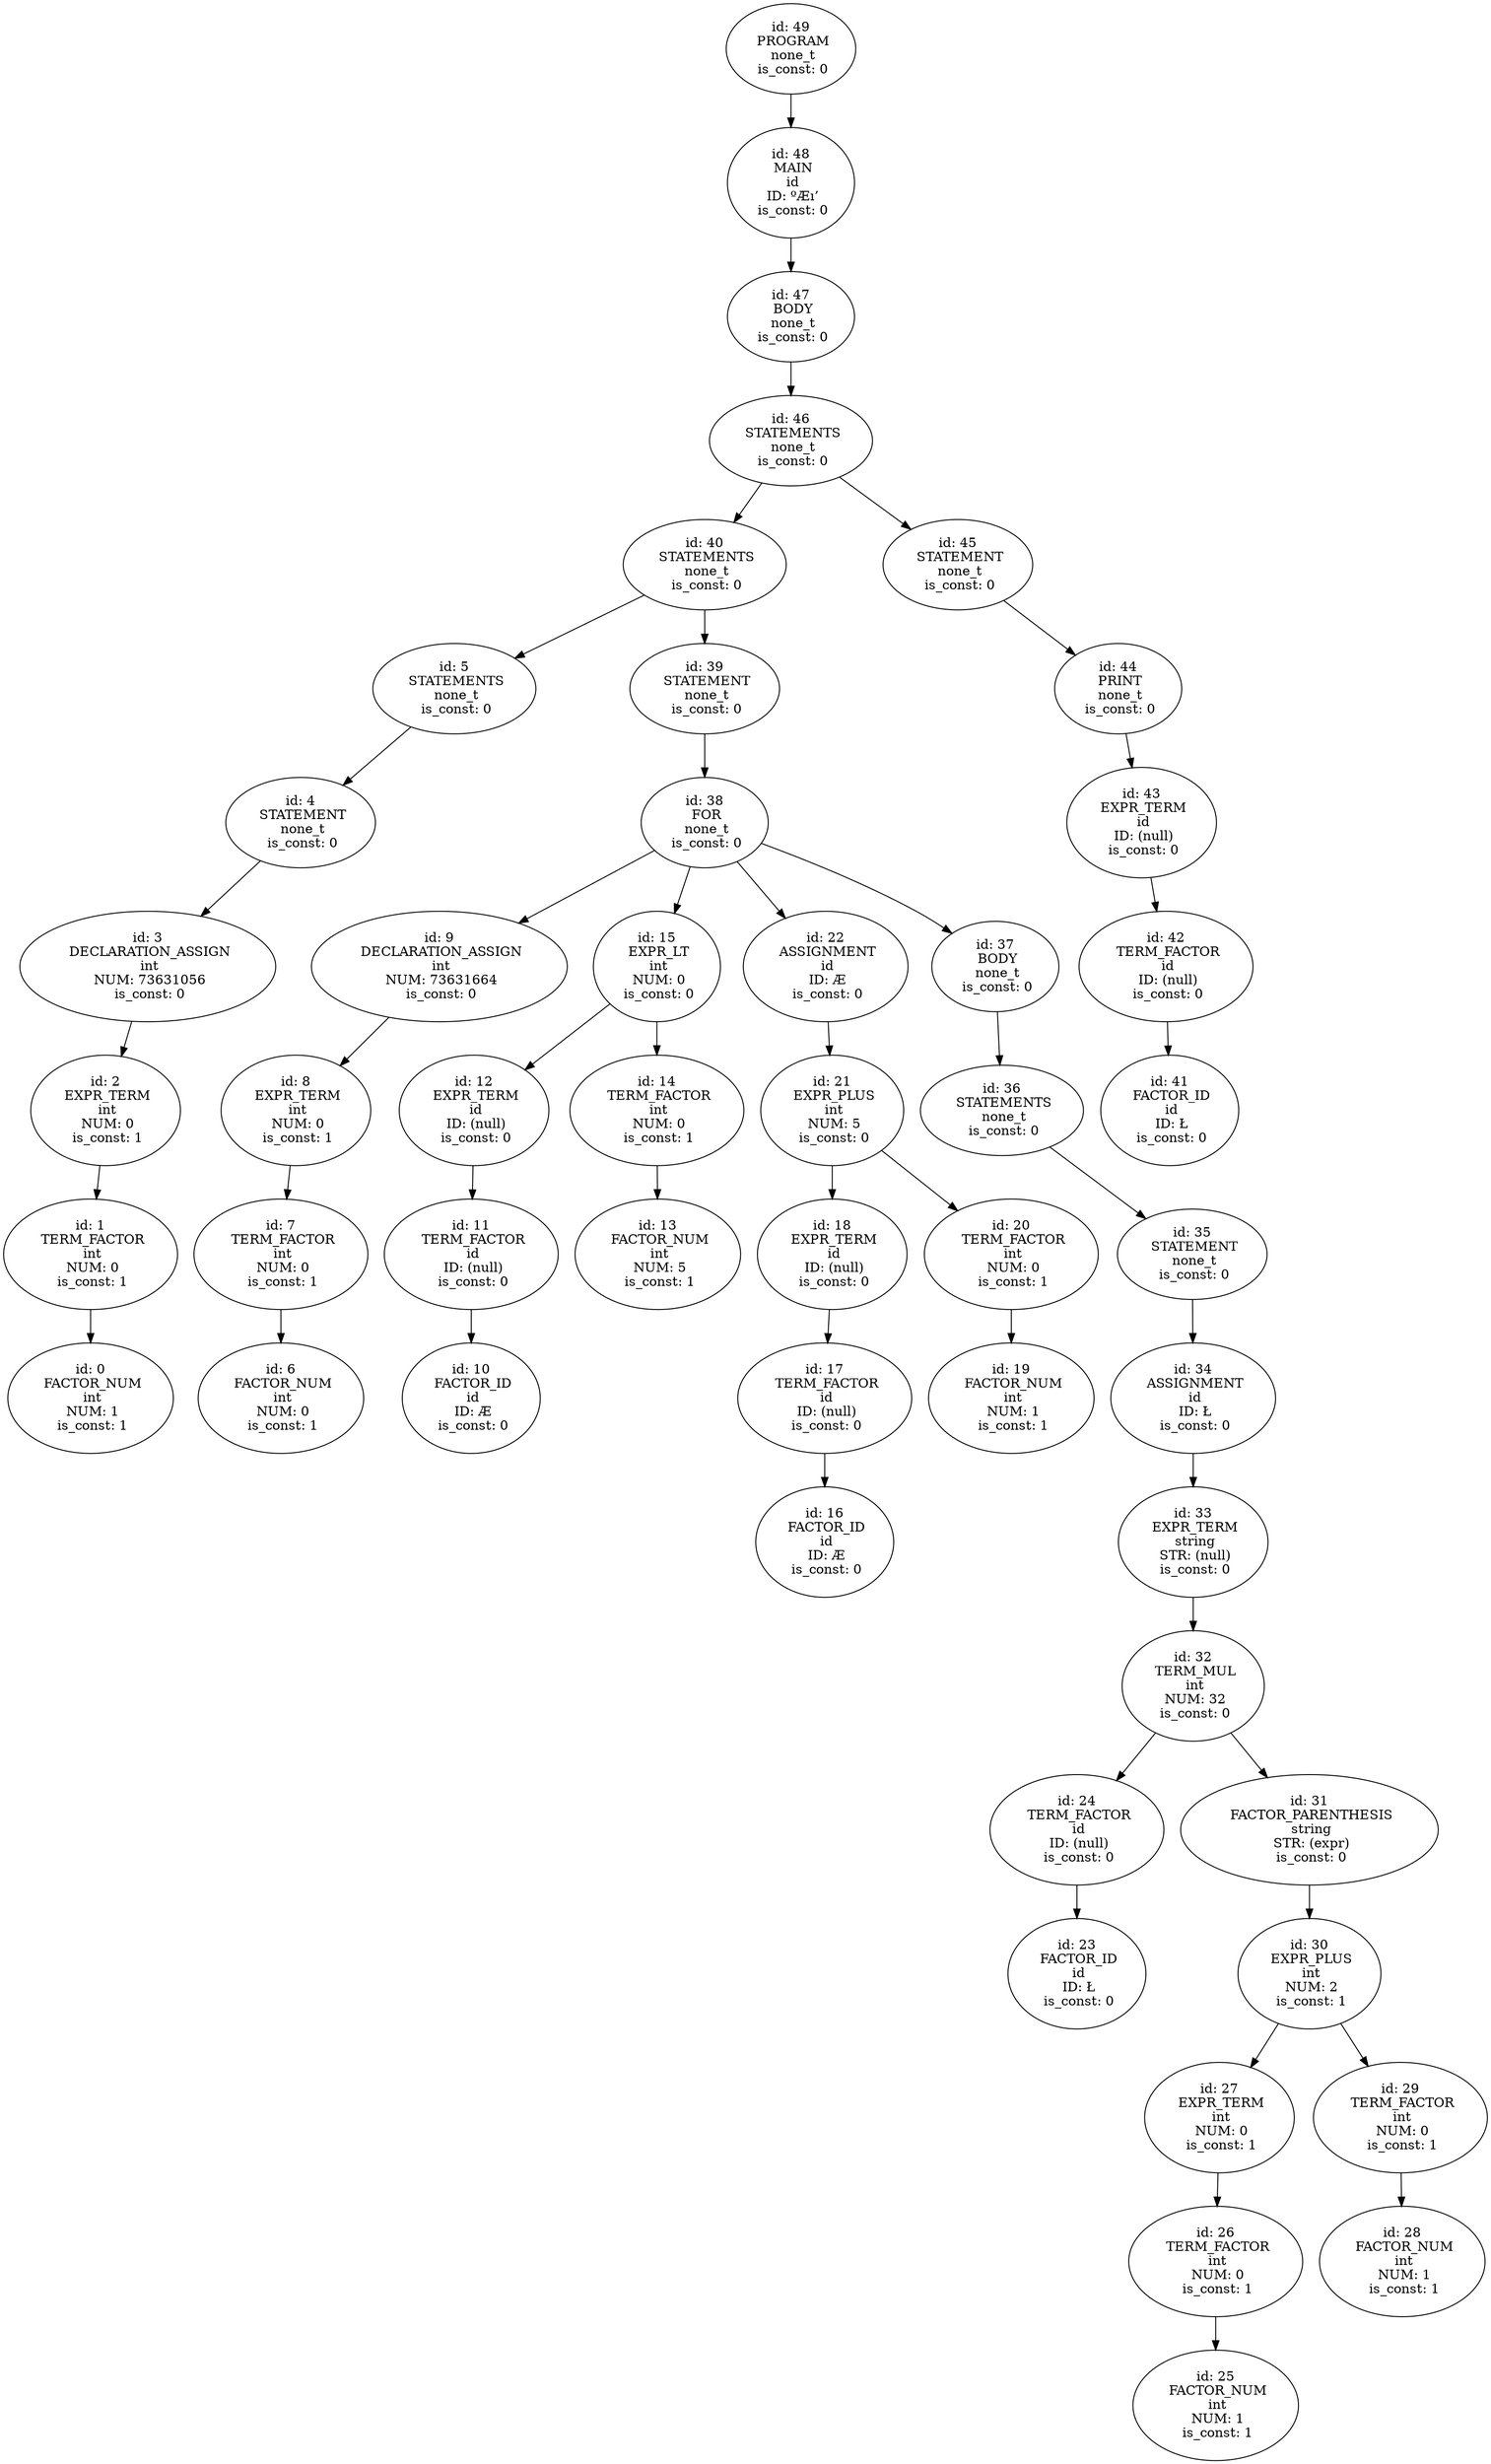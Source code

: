 digraph ast {
n49 [label="id: 49
 PROGRAM
 none_t
 is_const: 0"];
n49 -> n48;
n48 [label="id: 48
 MAIN
 id
 ID: ºÆı’
 is_const: 0"];
n48 -> n47;
n47 [label="id: 47
 BODY
 none_t
 is_const: 0"];
n47 -> n46;
n46 [label="id: 46
 STATEMENTS
 none_t
 is_const: 0"];
n46 -> n40;
n40 [label="id: 40
 STATEMENTS
 none_t
 is_const: 0"];
n40 -> n5;
n5 [label="id: 5
 STATEMENTS
 none_t
 is_const: 0"];
n5 -> n4;
n4 [label="id: 4
 STATEMENT
 none_t
 is_const: 0"];
n4 -> n3;
n3 [label="id: 3
 DECLARATION_ASSIGN
 int
 NUM: 73631056
 is_const: 0"];
n3 -> n2;
n2 [label="id: 2
 EXPR_TERM
 int
 NUM: 0
 is_const: 1"];
n2 -> n1;
n1 [label="id: 1
 TERM_FACTOR
 int
 NUM: 0
 is_const: 1"];
n1 -> n0;
n0 [label="id: 0
 FACTOR_NUM
 int
 NUM: 1
 is_const: 1"];
n40 -> n39;
n39 [label="id: 39
 STATEMENT
 none_t
 is_const: 0"];
n39 -> n38;
n38 [label="id: 38
 FOR
 none_t
 is_const: 0"];
n38 -> n9;
n9 [label="id: 9
 DECLARATION_ASSIGN
 int
 NUM: 73631664
 is_const: 0"];
n9 -> n8;
n8 [label="id: 8
 EXPR_TERM
 int
 NUM: 0
 is_const: 1"];
n8 -> n7;
n7 [label="id: 7
 TERM_FACTOR
 int
 NUM: 0
 is_const: 1"];
n7 -> n6;
n6 [label="id: 6
 FACTOR_NUM
 int
 NUM: 0
 is_const: 1"];
n38 -> n15;
n15 [label="id: 15
 EXPR_LT
 int
 NUM: 0
 is_const: 0"];
n15 -> n12;
n12 [label="id: 12
 EXPR_TERM
 id
 ID: (null)
 is_const: 0"];
n12 -> n11;
n11 [label="id: 11
 TERM_FACTOR
 id
 ID: (null)
 is_const: 0"];
n11 -> n10;
n10 [label="id: 10
 FACTOR_ID
 id
 ID: Æ
 is_const: 0"];
n15 -> n14;
n14 [label="id: 14
 TERM_FACTOR
 int
 NUM: 0
 is_const: 1"];
n14 -> n13;
n13 [label="id: 13
 FACTOR_NUM
 int
 NUM: 5
 is_const: 1"];
n38 -> n22;
n22 [label="id: 22
 ASSIGNMENT
 id
 ID: Æ
 is_const: 0"];
n22 -> n21;
n21 [label="id: 21
 EXPR_PLUS
 int
 NUM: 5
 is_const: 0"];
n21 -> n18;
n18 [label="id: 18
 EXPR_TERM
 id
 ID: (null)
 is_const: 0"];
n18 -> n17;
n17 [label="id: 17
 TERM_FACTOR
 id
 ID: (null)
 is_const: 0"];
n17 -> n16;
n16 [label="id: 16
 FACTOR_ID
 id
 ID: Æ
 is_const: 0"];
n21 -> n20;
n20 [label="id: 20
 TERM_FACTOR
 int
 NUM: 0
 is_const: 1"];
n20 -> n19;
n19 [label="id: 19
 FACTOR_NUM
 int
 NUM: 1
 is_const: 1"];
n38 -> n37;
n37 [label="id: 37
 BODY
 none_t
 is_const: 0"];
n37 -> n36;
n36 [label="id: 36
 STATEMENTS
 none_t
 is_const: 0"];
n36 -> n35;
n35 [label="id: 35
 STATEMENT
 none_t
 is_const: 0"];
n35 -> n34;
n34 [label="id: 34
 ASSIGNMENT
 id
 ID: Ł
 is_const: 0"];
n34 -> n33;
n33 [label="id: 33
 EXPR_TERM
 string
 STR: (null)
 is_const: 0"];
n33 -> n32;
n32 [label="id: 32
 TERM_MUL
 int
 NUM: 32
 is_const: 0"];
n32 -> n24;
n24 [label="id: 24
 TERM_FACTOR
 id
 ID: (null)
 is_const: 0"];
n24 -> n23;
n23 [label="id: 23
 FACTOR_ID
 id
 ID: Ł
 is_const: 0"];
n32 -> n31;
n31 [label="id: 31
 FACTOR_PARENTHESIS
 string
 STR: (expr)
 is_const: 0"];
n31 -> n30;
n30 [label="id: 30
 EXPR_PLUS
 int
 NUM: 2
 is_const: 1"];
n30 -> n27;
n27 [label="id: 27
 EXPR_TERM
 int
 NUM: 0
 is_const: 1"];
n27 -> n26;
n26 [label="id: 26
 TERM_FACTOR
 int
 NUM: 0
 is_const: 1"];
n26 -> n25;
n25 [label="id: 25
 FACTOR_NUM
 int
 NUM: 1
 is_const: 1"];
n30 -> n29;
n29 [label="id: 29
 TERM_FACTOR
 int
 NUM: 0
 is_const: 1"];
n29 -> n28;
n28 [label="id: 28
 FACTOR_NUM
 int
 NUM: 1
 is_const: 1"];
n46 -> n45;
n45 [label="id: 45
 STATEMENT
 none_t
 is_const: 0"];
n45 -> n44;
n44 [label="id: 44
 PRINT
 none_t
 is_const: 0"];
n44 -> n43;
n43 [label="id: 43
 EXPR_TERM
 id
 ID: (null)
 is_const: 0"];
n43 -> n42;
n42 [label="id: 42
 TERM_FACTOR
 id
 ID: (null)
 is_const: 0"];
n42 -> n41;
n41 [label="id: 41
 FACTOR_ID
 id
 ID: Ł
 is_const: 0"];
}
